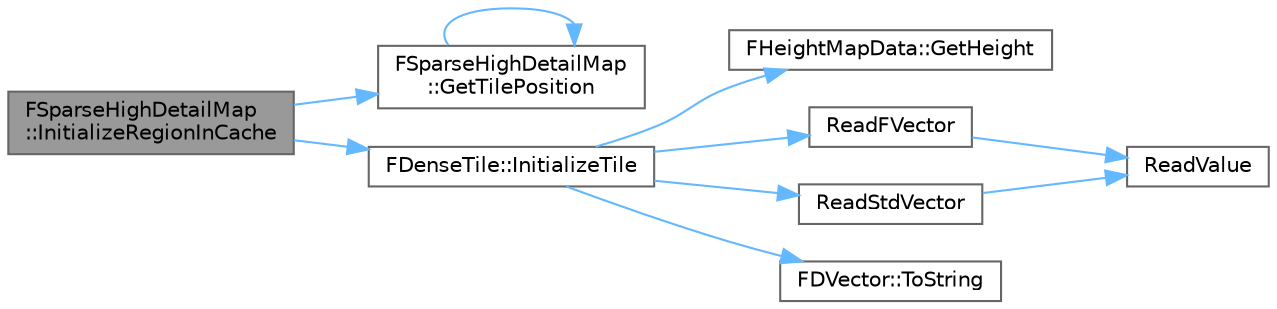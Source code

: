 digraph "FSparseHighDetailMap::InitializeRegionInCache"
{
 // INTERACTIVE_SVG=YES
 // LATEX_PDF_SIZE
  bgcolor="transparent";
  edge [fontname=Helvetica,fontsize=10,labelfontname=Helvetica,labelfontsize=10];
  node [fontname=Helvetica,fontsize=10,shape=box,height=0.2,width=0.4];
  rankdir="LR";
  Node1 [id="Node000001",label="FSparseHighDetailMap\l::InitializeRegionInCache",height=0.2,width=0.4,color="gray40", fillcolor="grey60", style="filled", fontcolor="black",tooltip=" "];
  Node1 -> Node2 [id="edge1_Node000001_Node000002",color="steelblue1",style="solid",tooltip=" "];
  Node2 [id="Node000002",label="FSparseHighDetailMap\l::GetTilePosition",height=0.2,width=0.4,color="grey40", fillcolor="white", style="filled",URL="$d1/d85/classFSparseHighDetailMap.html#ab8c5d5555733083d93ac509424e11fc2",tooltip=" "];
  Node2 -> Node2 [id="edge2_Node000002_Node000002",color="steelblue1",style="solid",tooltip=" "];
  Node1 -> Node3 [id="edge3_Node000001_Node000003",color="steelblue1",style="solid",tooltip=" "];
  Node3 [id="Node000003",label="FDenseTile::InitializeTile",height=0.2,width=0.4,color="grey40", fillcolor="white", style="filled",URL="$d3/de5/structFDenseTile.html#ab6b0e572c1d1baad07394d553b96b03b",tooltip=" "];
  Node3 -> Node4 [id="edge4_Node000003_Node000004",color="steelblue1",style="solid",tooltip=" "];
  Node4 [id="Node000004",label="FHeightMapData::GetHeight",height=0.2,width=0.4,color="grey40", fillcolor="white", style="filled",URL="$d7/d20/structFHeightMapData.html#a8f577c9a56dd60674dbdaf31abbebb8f",tooltip=" "];
  Node3 -> Node5 [id="edge5_Node000003_Node000005",color="steelblue1",style="solid",tooltip=" "];
  Node5 [id="Node000005",label="ReadFVector",height=0.2,width=0.4,color="grey40", fillcolor="white", style="filled",URL="$d6/d51/CarlaRecorderHelpers_8cpp.html#ae08e4aad382a9626efef6d44e45905d2",tooltip=" "];
  Node5 -> Node6 [id="edge6_Node000005_Node000006",color="steelblue1",style="solid",tooltip=" "];
  Node6 [id="Node000006",label="ReadValue",height=0.2,width=0.4,color="grey40", fillcolor="white", style="filled",URL="$d6/dd1/CarlaRecorderHelpers_8h.html#af7b2a7c287743d6b41ad64e8df3faa5f",tooltip=" "];
  Node3 -> Node7 [id="edge7_Node000003_Node000007",color="steelblue1",style="solid",tooltip=" "];
  Node7 [id="Node000007",label="ReadStdVector",height=0.2,width=0.4,color="grey40", fillcolor="white", style="filled",URL="$d6/dd1/CarlaRecorderHelpers_8h.html#a8f4b2037a83707a868c6e454bf1e063b",tooltip=" "];
  Node7 -> Node6 [id="edge8_Node000007_Node000006",color="steelblue1",style="solid",tooltip=" "];
  Node3 -> Node8 [id="edge9_Node000003_Node000008",color="steelblue1",style="solid",tooltip=" "];
  Node8 [id="Node000008",label="FDVector::ToString",height=0.2,width=0.4,color="grey40", fillcolor="white", style="filled",URL="$de/d7a/structFDVector.html#aef09da4e4eb5acd25e716bc739c0cf2a",tooltip=" "];
}
